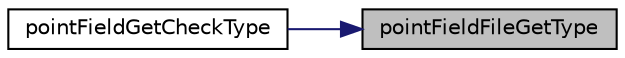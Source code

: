 digraph "pointFieldFileGetType"
{
 // LATEX_PDF_SIZE
  edge [fontname="Helvetica",fontsize="10",labelfontname="Helvetica",labelfontsize="10"];
  node [fontname="Helvetica",fontsize="10",shape=record];
  rankdir="RL";
  Node1 [label="pointFieldFileGetType",height=0.2,width=0.4,color="black", fillcolor="grey75", style="filled", fontcolor="black",tooltip=" "];
  Node1 -> Node2 [dir="back",color="midnightblue",fontsize="10",style="solid",fontname="Helvetica"];
  Node2 [label="pointFieldGetCheckType",height=0.2,width=0.4,color="black", fillcolor="white", style="filled",URL="$classpFlow_1_1readFromTimeFolder.html#a2cd0e11b34bc0e1784c6bf0379992caf",tooltip=" "];
}
